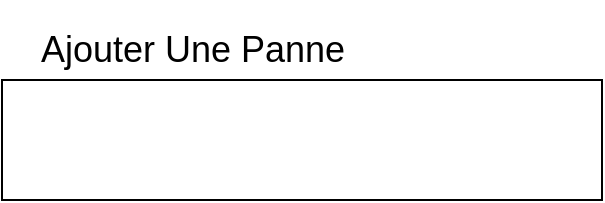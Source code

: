 <mxfile>
    <diagram id="GSXRD461TTzprWw6B5_k" name="Page-1">
        <mxGraphModel dx="665" dy="563" grid="1" gridSize="10" guides="1" tooltips="1" connect="1" arrows="1" fold="1" page="1" pageScale="1" pageWidth="850" pageHeight="1100" math="0" shadow="0">
            <root>
                <mxCell id="0"/>
                <mxCell id="1" parent="0"/>
                <mxCell id="2" value="&lt;font style=&quot;font-size: 18px;&quot;&gt;Ajouter Une Panne&lt;/font&gt;" style="text;html=1;align=center;verticalAlign=middle;resizable=0;points=[];autosize=1;strokeColor=none;fillColor=none;spacing=9;" parent="1" vertex="1">
                    <mxGeometry x="70" y="40" width="190" height="50" as="geometry"/>
                </mxCell>
                <mxCell id="3" value="" style="rounded=0;whiteSpace=wrap;html=1;fontSize=18;" parent="1" vertex="1">
                    <mxGeometry x="70" y="80" width="300" height="60" as="geometry"/>
                </mxCell>
            </root>
        </mxGraphModel>
    </diagram>
</mxfile>
